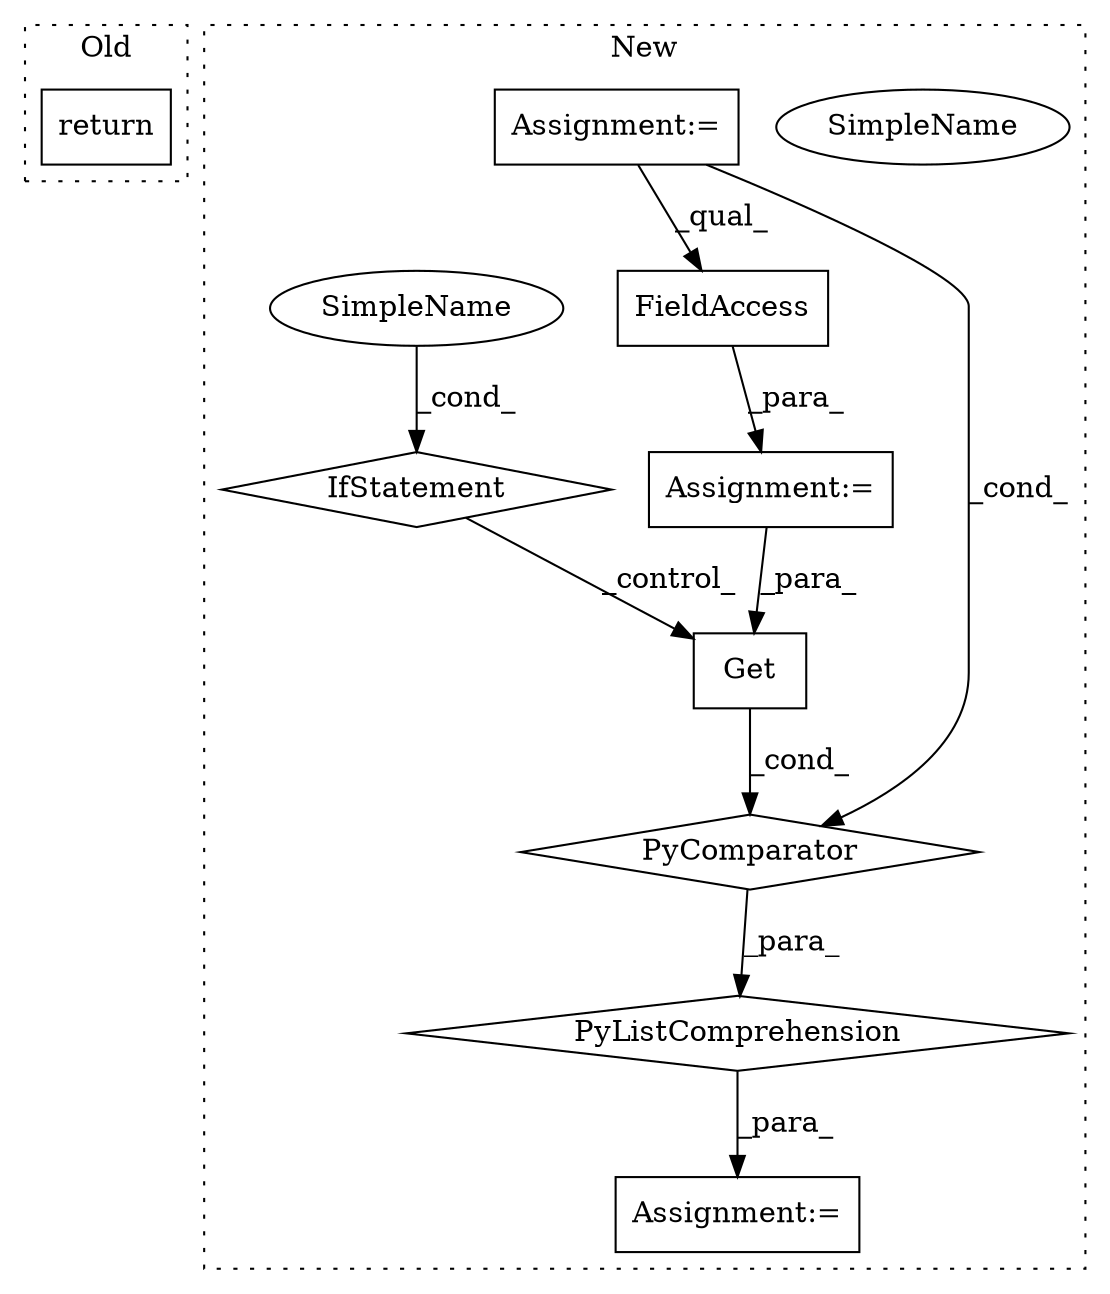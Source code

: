digraph G {
subgraph cluster0 {
1 [label="return" a="41" s="11569" l="7" shape="box"];
label = "Old";
style="dotted";
}
subgraph cluster1 {
2 [label="Get" a="32" s="11401,11439" l="4,1" shape="box"];
3 [label="Assignment:=" a="7" s="11389" l="12" shape="box"];
4 [label="Assignment:=" a="7" s="11498" l="46" shape="box"];
5 [label="IfStatement" a="25" s="11498" l="46" shape="diamond"];
6 [label="SimpleName" a="42" s="11539" l="5" shape="ellipse"];
7 [label="PyComparator" a="113" s="11498" l="46" shape="diamond"];
8 [label="FieldAccess" a="22" s="11505" l="30" shape="box"];
9 [label="PyListComprehension" a="109" s="11401" l="151" shape="diamond"];
10 [label="Assignment:=" a="7" s="11230" l="20" shape="box"];
11 [label="SimpleName" a="42" s="11539" l="5" shape="ellipse"];
label = "New";
style="dotted";
}
2 -> 7 [label="_cond_"];
4 -> 2 [label="_para_"];
5 -> 2 [label="_control_"];
7 -> 9 [label="_para_"];
8 -> 4 [label="_para_"];
9 -> 3 [label="_para_"];
10 -> 7 [label="_cond_"];
10 -> 8 [label="_qual_"];
11 -> 5 [label="_cond_"];
}